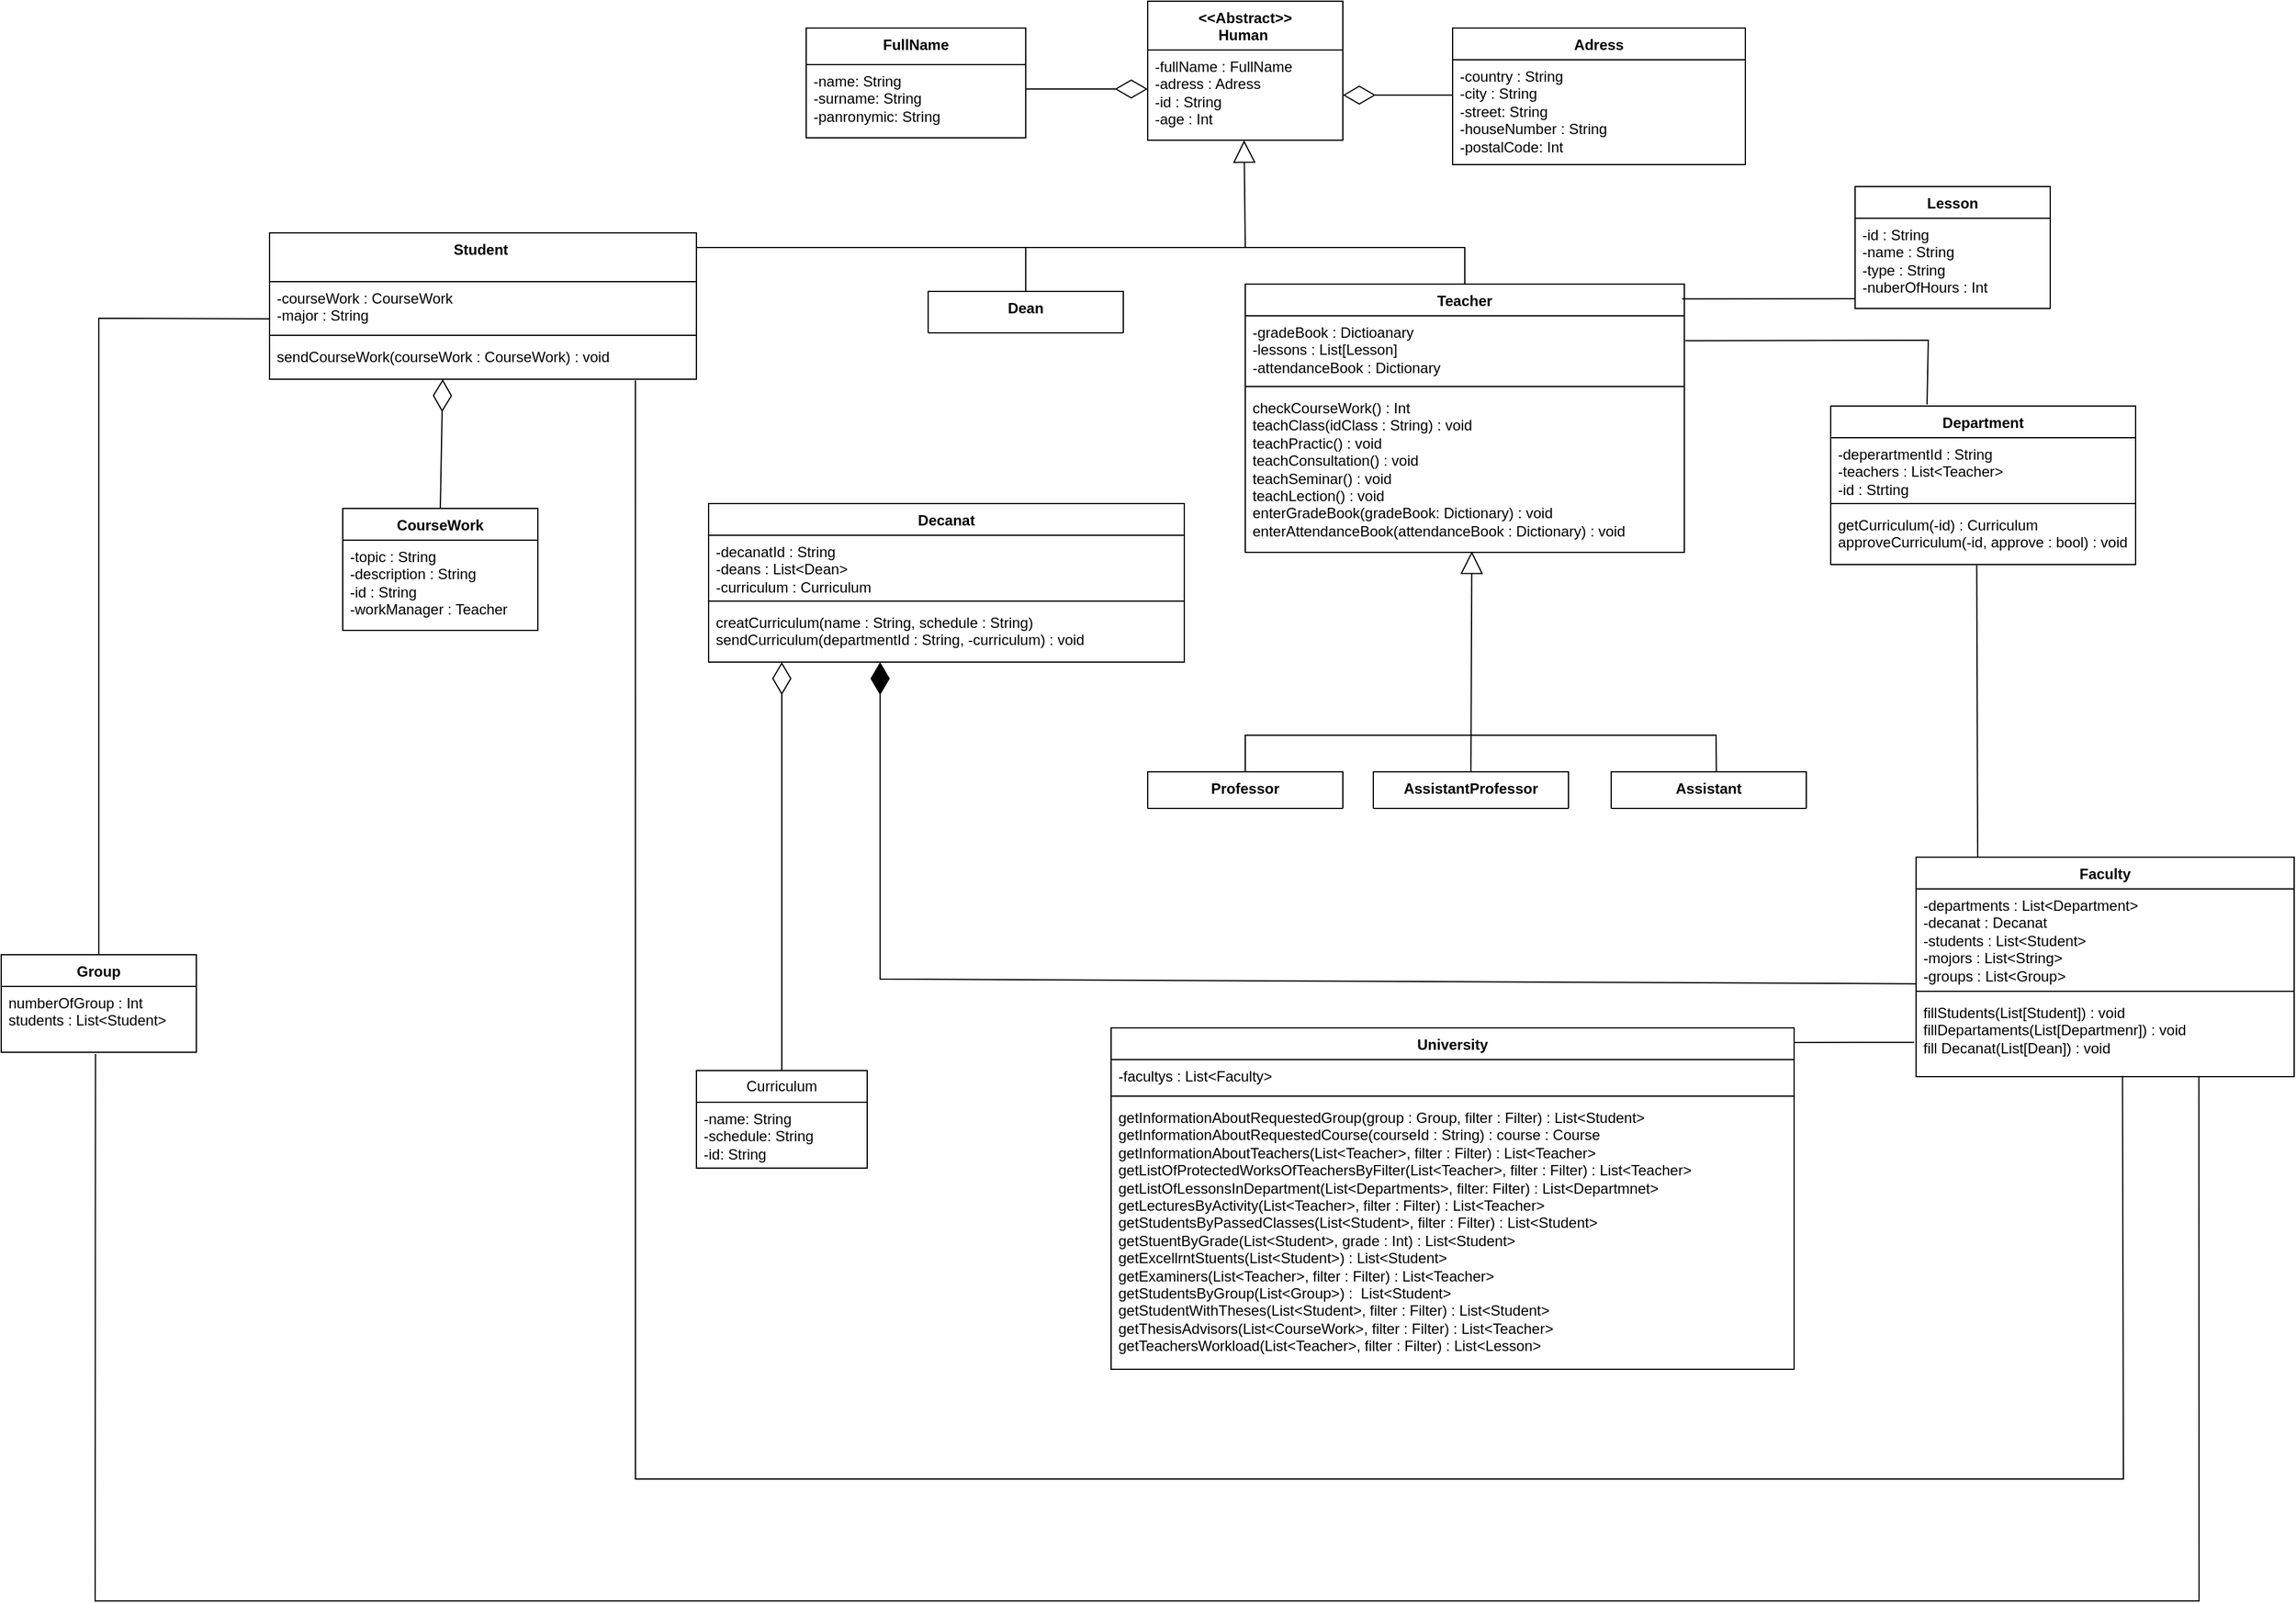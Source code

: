 <mxfile version="22.1.11" type="device">
  <diagram name="Page-1" id="uLWutHsh9H5jnmKMyYdZ">
    <mxGraphModel dx="1919" dy="1296" grid="1" gridSize="10" guides="1" tooltips="1" connect="1" arrows="1" fold="1" page="1" pageScale="1" pageWidth="1100" pageHeight="850" math="0" shadow="0">
      <root>
        <mxCell id="0" />
        <mxCell id="1" parent="0" />
        <mxCell id="XazD7XK5eJe6dAyfY3j4-5" value="&amp;lt;&amp;lt;Abstract&amp;gt;&amp;gt;&lt;br&gt;Human&amp;nbsp;" style="swimlane;fontStyle=1;align=center;verticalAlign=top;childLayout=stackLayout;horizontal=1;startSize=40;horizontalStack=0;resizeParent=1;resizeParentMax=0;resizeLast=0;collapsible=1;marginBottom=0;whiteSpace=wrap;html=1;" parent="1" vertex="1">
          <mxGeometry x="40" y="-532" width="160" height="114" as="geometry" />
        </mxCell>
        <mxCell id="XazD7XK5eJe6dAyfY3j4-6" value="-fullName : FullName&lt;br&gt;-adress : Adress&lt;br&gt;-id : String&lt;br&gt;-age : Int" style="text;strokeColor=none;fillColor=none;align=left;verticalAlign=top;spacingLeft=4;spacingRight=4;overflow=hidden;rotatable=0;points=[[0,0.5],[1,0.5]];portConstraint=eastwest;whiteSpace=wrap;html=1;" parent="XazD7XK5eJe6dAyfY3j4-5" vertex="1">
          <mxGeometry y="40" width="160" height="74" as="geometry" />
        </mxCell>
        <mxCell id="XazD7XK5eJe6dAyfY3j4-7" value="" style="line;strokeWidth=1;fillColor=none;align=left;verticalAlign=middle;spacingTop=-1;spacingLeft=3;spacingRight=3;rotatable=0;labelPosition=right;points=[];portConstraint=eastwest;strokeColor=inherit;" parent="XazD7XK5eJe6dAyfY3j4-5" vertex="1">
          <mxGeometry y="114" width="160" as="geometry" />
        </mxCell>
        <mxCell id="XazD7XK5eJe6dAyfY3j4-9" value="FullName" style="swimlane;fontStyle=1;align=center;verticalAlign=top;childLayout=stackLayout;horizontal=1;startSize=30;horizontalStack=0;resizeParent=1;resizeParentMax=0;resizeLast=0;collapsible=1;marginBottom=0;whiteSpace=wrap;html=1;" parent="1" vertex="1">
          <mxGeometry x="-240" y="-510" width="180" height="90" as="geometry" />
        </mxCell>
        <mxCell id="XazD7XK5eJe6dAyfY3j4-10" value="-name: String&lt;br&gt;-surname: String&lt;br&gt;-panronymic: String" style="text;strokeColor=none;fillColor=none;align=left;verticalAlign=top;spacingLeft=4;spacingRight=4;overflow=hidden;rotatable=0;points=[[0,0.5],[1,0.5]];portConstraint=eastwest;whiteSpace=wrap;html=1;" parent="XazD7XK5eJe6dAyfY3j4-9" vertex="1">
          <mxGeometry y="30" width="180" height="60" as="geometry" />
        </mxCell>
        <mxCell id="XazD7XK5eJe6dAyfY3j4-17" value="Adress" style="swimlane;fontStyle=1;align=center;verticalAlign=top;childLayout=stackLayout;horizontal=1;startSize=26;horizontalStack=0;resizeParent=1;resizeParentMax=0;resizeLast=0;collapsible=1;marginBottom=0;whiteSpace=wrap;html=1;" parent="1" vertex="1">
          <mxGeometry x="290" y="-510" width="240" height="112" as="geometry" />
        </mxCell>
        <mxCell id="XazD7XK5eJe6dAyfY3j4-18" value="-country : String&lt;br&gt;-city : String&lt;br&gt;-street: String&lt;br&gt;-houseNumber : String&lt;br&gt;-postalCode: Int" style="text;strokeColor=none;fillColor=none;align=left;verticalAlign=top;spacingLeft=4;spacingRight=4;overflow=hidden;rotatable=0;points=[[0,0.5],[1,0.5]];portConstraint=eastwest;whiteSpace=wrap;html=1;" parent="XazD7XK5eJe6dAyfY3j4-17" vertex="1">
          <mxGeometry y="26" width="240" height="86" as="geometry" />
        </mxCell>
        <mxCell id="XazD7XK5eJe6dAyfY3j4-19" value="" style="line;strokeWidth=1;fillColor=none;align=left;verticalAlign=middle;spacingTop=-1;spacingLeft=3;spacingRight=3;rotatable=0;labelPosition=right;points=[];portConstraint=eastwest;strokeColor=inherit;" parent="XazD7XK5eJe6dAyfY3j4-17" vertex="1">
          <mxGeometry y="112" width="240" as="geometry" />
        </mxCell>
        <mxCell id="XazD7XK5eJe6dAyfY3j4-21" value="Student&amp;nbsp;" style="swimlane;fontStyle=1;align=center;verticalAlign=top;childLayout=stackLayout;horizontal=1;startSize=40;horizontalStack=0;resizeParent=1;resizeParentMax=0;resizeLast=0;collapsible=1;marginBottom=0;whiteSpace=wrap;html=1;" parent="1" vertex="1">
          <mxGeometry x="-680" y="-342" width="350" height="120" as="geometry" />
        </mxCell>
        <mxCell id="XazD7XK5eJe6dAyfY3j4-22" value="-courseWork : CourseWork&lt;br&gt;-major : String" style="text;strokeColor=none;fillColor=none;align=left;verticalAlign=top;spacingLeft=4;spacingRight=4;overflow=hidden;rotatable=0;points=[[0,0.5],[1,0.5]];portConstraint=eastwest;whiteSpace=wrap;html=1;" parent="XazD7XK5eJe6dAyfY3j4-21" vertex="1">
          <mxGeometry y="40" width="350" height="40" as="geometry" />
        </mxCell>
        <mxCell id="XazD7XK5eJe6dAyfY3j4-23" value="" style="line;strokeWidth=1;fillColor=none;align=left;verticalAlign=middle;spacingTop=-1;spacingLeft=3;spacingRight=3;rotatable=0;labelPosition=right;points=[];portConstraint=eastwest;strokeColor=inherit;" parent="XazD7XK5eJe6dAyfY3j4-21" vertex="1">
          <mxGeometry y="80" width="350" height="8" as="geometry" />
        </mxCell>
        <mxCell id="XazD7XK5eJe6dAyfY3j4-24" value="sendCourseWork(courseWork : CourseWork) : void" style="text;strokeColor=none;fillColor=none;align=left;verticalAlign=top;spacingLeft=4;spacingRight=4;overflow=hidden;rotatable=0;points=[[0,0.5],[1,0.5]];portConstraint=eastwest;whiteSpace=wrap;html=1;" parent="XazD7XK5eJe6dAyfY3j4-21" vertex="1">
          <mxGeometry y="88" width="350" height="32" as="geometry" />
        </mxCell>
        <mxCell id="XazD7XK5eJe6dAyfY3j4-25" value="Teacher" style="swimlane;fontStyle=1;align=center;verticalAlign=top;childLayout=stackLayout;horizontal=1;startSize=26;horizontalStack=0;resizeParent=1;resizeParentMax=0;resizeLast=0;collapsible=1;marginBottom=0;whiteSpace=wrap;html=1;" parent="1" vertex="1">
          <mxGeometry x="120" y="-300" width="360" height="220" as="geometry" />
        </mxCell>
        <mxCell id="XazD7XK5eJe6dAyfY3j4-26" value="-gradeBook : Dictioanary&lt;br&gt;-lessons : List[Lesson]&lt;br&gt;-attendanceBook : Dictionary" style="text;strokeColor=none;fillColor=none;align=left;verticalAlign=top;spacingLeft=4;spacingRight=4;overflow=hidden;rotatable=0;points=[[0,0.5],[1,0.5]];portConstraint=eastwest;whiteSpace=wrap;html=1;" parent="XazD7XK5eJe6dAyfY3j4-25" vertex="1">
          <mxGeometry y="26" width="360" height="54" as="geometry" />
        </mxCell>
        <mxCell id="XazD7XK5eJe6dAyfY3j4-27" value="" style="line;strokeWidth=1;fillColor=none;align=left;verticalAlign=middle;spacingTop=-1;spacingLeft=3;spacingRight=3;rotatable=0;labelPosition=right;points=[];portConstraint=eastwest;strokeColor=inherit;" parent="XazD7XK5eJe6dAyfY3j4-25" vertex="1">
          <mxGeometry y="80" width="360" height="8" as="geometry" />
        </mxCell>
        <mxCell id="XazD7XK5eJe6dAyfY3j4-28" value="checkCourseWork() : Int&lt;br&gt;teachClass(idClass : String) : void&lt;br&gt;teachPractic() : void&lt;br&gt;teachConsultation() : void&lt;br&gt;teachSeminar() : void&lt;br&gt;teachLection() : void&lt;br&gt;enterGradeBook(gradeBook: Dictionary) : void&lt;br&gt;enterAttendanceBook(attendanceBook : Dictionary) : void&amp;nbsp;" style="text;strokeColor=none;fillColor=none;align=left;verticalAlign=top;spacingLeft=4;spacingRight=4;overflow=hidden;rotatable=0;points=[[0,0.5],[1,0.5]];portConstraint=eastwest;whiteSpace=wrap;html=1;" parent="XazD7XK5eJe6dAyfY3j4-25" vertex="1">
          <mxGeometry y="88" width="360" height="132" as="geometry" />
        </mxCell>
        <mxCell id="ZtgNmYynmjVqdtdNXjMd-1" value="Assistant&lt;br&gt;&lt;br&gt;&lt;br&gt;" style="swimlane;fontStyle=1;align=center;verticalAlign=top;childLayout=stackLayout;horizontal=1;startSize=30;horizontalStack=0;resizeParent=1;resizeParentMax=0;resizeLast=0;collapsible=1;marginBottom=0;whiteSpace=wrap;html=1;" parent="1" vertex="1">
          <mxGeometry x="420" y="100" width="160" height="30" as="geometry" />
        </mxCell>
        <mxCell id="ZtgNmYynmjVqdtdNXjMd-5" value="AssistantProfessor" style="swimlane;fontStyle=1;align=center;verticalAlign=top;childLayout=stackLayout;horizontal=1;startSize=30;horizontalStack=0;resizeParent=1;resizeParentMax=0;resizeLast=0;collapsible=1;marginBottom=0;whiteSpace=wrap;html=1;" parent="1" vertex="1">
          <mxGeometry x="225" y="100" width="160" height="30" as="geometry" />
        </mxCell>
        <mxCell id="ZtgNmYynmjVqdtdNXjMd-9" value="Professor" style="swimlane;fontStyle=1;align=center;verticalAlign=top;childLayout=stackLayout;horizontal=1;startSize=30;horizontalStack=0;resizeParent=1;resizeParentMax=0;resizeLast=0;collapsible=1;marginBottom=0;whiteSpace=wrap;html=1;" parent="1" vertex="1">
          <mxGeometry x="40" y="100" width="160" height="30" as="geometry">
            <mxRectangle x="40" y="100" width="100" height="30" as="alternateBounds" />
          </mxGeometry>
        </mxCell>
        <mxCell id="ZtgNmYynmjVqdtdNXjMd-17" value="CourseWork" style="swimlane;fontStyle=1;align=center;verticalAlign=top;childLayout=stackLayout;horizontal=1;startSize=26;horizontalStack=0;resizeParent=1;resizeParentMax=0;resizeLast=0;collapsible=1;marginBottom=0;whiteSpace=wrap;html=1;" parent="1" vertex="1">
          <mxGeometry x="-620" y="-116" width="160" height="100" as="geometry" />
        </mxCell>
        <mxCell id="ZtgNmYynmjVqdtdNXjMd-18" value="-topic : String&lt;br&gt;-description : String&lt;br&gt;-id : String&lt;br&gt;-workManager : Teacher" style="text;strokeColor=none;fillColor=none;align=left;verticalAlign=top;spacingLeft=4;spacingRight=4;overflow=hidden;rotatable=0;points=[[0,0.5],[1,0.5]];portConstraint=eastwest;whiteSpace=wrap;html=1;" parent="ZtgNmYynmjVqdtdNXjMd-17" vertex="1">
          <mxGeometry y="26" width="160" height="74" as="geometry" />
        </mxCell>
        <mxCell id="7ef6itl0ADpy9ATKDCFH-1" value="Decanat" style="swimlane;fontStyle=1;align=center;verticalAlign=top;childLayout=stackLayout;horizontal=1;startSize=26;horizontalStack=0;resizeParent=1;resizeParentMax=0;resizeLast=0;collapsible=1;marginBottom=0;whiteSpace=wrap;html=1;" parent="1" vertex="1">
          <mxGeometry x="-320" y="-120" width="390" height="130" as="geometry" />
        </mxCell>
        <mxCell id="7ef6itl0ADpy9ATKDCFH-2" value="-decanatId : String&lt;br&gt;-deans : List&amp;lt;Dean&amp;gt;&lt;br&gt;-curriculum :&amp;nbsp;Curriculum" style="text;strokeColor=none;fillColor=none;align=left;verticalAlign=top;spacingLeft=4;spacingRight=4;overflow=hidden;rotatable=0;points=[[0,0.5],[1,0.5]];portConstraint=eastwest;whiteSpace=wrap;html=1;" parent="7ef6itl0ADpy9ATKDCFH-1" vertex="1">
          <mxGeometry y="26" width="390" height="50" as="geometry" />
        </mxCell>
        <mxCell id="7ef6itl0ADpy9ATKDCFH-3" value="" style="line;strokeWidth=1;fillColor=none;align=left;verticalAlign=middle;spacingTop=-1;spacingLeft=3;spacingRight=3;rotatable=0;labelPosition=right;points=[];portConstraint=eastwest;strokeColor=inherit;" parent="7ef6itl0ADpy9ATKDCFH-1" vertex="1">
          <mxGeometry y="76" width="390" height="8" as="geometry" />
        </mxCell>
        <mxCell id="7ef6itl0ADpy9ATKDCFH-4" value="creatCurriculum(name : String, schedule : String)&lt;br&gt;sendCurriculum(departmentId : String, -curriculum) : void" style="text;strokeColor=none;fillColor=none;align=left;verticalAlign=top;spacingLeft=4;spacingRight=4;overflow=hidden;rotatable=0;points=[[0,0.5],[1,0.5]];portConstraint=eastwest;whiteSpace=wrap;html=1;" parent="7ef6itl0ADpy9ATKDCFH-1" vertex="1">
          <mxGeometry y="84" width="390" height="46" as="geometry" />
        </mxCell>
        <mxCell id="7ef6itl0ADpy9ATKDCFH-9" value="Department" style="swimlane;fontStyle=1;align=center;verticalAlign=top;childLayout=stackLayout;horizontal=1;startSize=26;horizontalStack=0;resizeParent=1;resizeParentMax=0;resizeLast=0;collapsible=1;marginBottom=0;whiteSpace=wrap;html=1;" parent="1" vertex="1">
          <mxGeometry x="600" y="-200" width="250" height="130" as="geometry" />
        </mxCell>
        <mxCell id="7ef6itl0ADpy9ATKDCFH-10" value="-deperartmentId : String&lt;br&gt;-teachers : List&amp;lt;Teacher&amp;gt;&lt;br&gt;-id : Strting" style="text;strokeColor=none;fillColor=none;align=left;verticalAlign=top;spacingLeft=4;spacingRight=4;overflow=hidden;rotatable=0;points=[[0,0.5],[1,0.5]];portConstraint=eastwest;whiteSpace=wrap;html=1;" parent="7ef6itl0ADpy9ATKDCFH-9" vertex="1">
          <mxGeometry y="26" width="250" height="50" as="geometry" />
        </mxCell>
        <mxCell id="7ef6itl0ADpy9ATKDCFH-11" value="" style="line;strokeWidth=1;fillColor=none;align=left;verticalAlign=middle;spacingTop=-1;spacingLeft=3;spacingRight=3;rotatable=0;labelPosition=right;points=[];portConstraint=eastwest;strokeColor=inherit;" parent="7ef6itl0ADpy9ATKDCFH-9" vertex="1">
          <mxGeometry y="76" width="250" height="8" as="geometry" />
        </mxCell>
        <mxCell id="7ef6itl0ADpy9ATKDCFH-12" value="getCurriculum(-id) : Curriculum&lt;br&gt;approveCurriculum(-id, approve : bool) : void" style="text;strokeColor=none;fillColor=none;align=left;verticalAlign=top;spacingLeft=4;spacingRight=4;overflow=hidden;rotatable=0;points=[[0,0.5],[1,0.5]];portConstraint=eastwest;whiteSpace=wrap;html=1;" parent="7ef6itl0ADpy9ATKDCFH-9" vertex="1">
          <mxGeometry y="84" width="250" height="46" as="geometry" />
        </mxCell>
        <mxCell id="7ef6itl0ADpy9ATKDCFH-13" value="Dean" style="swimlane;fontStyle=1;align=center;verticalAlign=top;childLayout=stackLayout;horizontal=1;startSize=34;horizontalStack=0;resizeParent=1;resizeParentMax=0;resizeLast=0;collapsible=1;marginBottom=0;whiteSpace=wrap;html=1;" parent="1" vertex="1">
          <mxGeometry x="-140" y="-294" width="160" height="34" as="geometry" />
        </mxCell>
        <mxCell id="7ef6itl0ADpy9ATKDCFH-17" value="Faculty" style="swimlane;fontStyle=1;align=center;verticalAlign=top;childLayout=stackLayout;horizontal=1;startSize=26;horizontalStack=0;resizeParent=1;resizeParentMax=0;resizeLast=0;collapsible=1;marginBottom=0;whiteSpace=wrap;html=1;" parent="1" vertex="1">
          <mxGeometry x="670" y="170" width="310" height="180" as="geometry" />
        </mxCell>
        <mxCell id="7ef6itl0ADpy9ATKDCFH-18" value="-departments : List&amp;lt;Department&amp;gt;&lt;br&gt;-decanat : Decanat&lt;br&gt;-students : List&amp;lt;Student&amp;gt;&lt;br&gt;-mojors : List&amp;lt;String&amp;gt;&lt;br&gt;-groups : List&amp;lt;Group&amp;gt;&amp;nbsp;" style="text;strokeColor=none;fillColor=none;align=left;verticalAlign=top;spacingLeft=4;spacingRight=4;overflow=hidden;rotatable=0;points=[[0,0.5],[1,0.5]];portConstraint=eastwest;whiteSpace=wrap;html=1;" parent="7ef6itl0ADpy9ATKDCFH-17" vertex="1">
          <mxGeometry y="26" width="310" height="80" as="geometry" />
        </mxCell>
        <mxCell id="7ef6itl0ADpy9ATKDCFH-19" value="" style="line;strokeWidth=1;fillColor=none;align=left;verticalAlign=middle;spacingTop=-1;spacingLeft=3;spacingRight=3;rotatable=0;labelPosition=right;points=[];portConstraint=eastwest;strokeColor=inherit;" parent="7ef6itl0ADpy9ATKDCFH-17" vertex="1">
          <mxGeometry y="106" width="310" height="8" as="geometry" />
        </mxCell>
        <mxCell id="7ef6itl0ADpy9ATKDCFH-20" value="fillStudents(List[Student]) : void&lt;br&gt;fillDepartaments(List[Departmenr]) : void&lt;br&gt;fill Decanat(List[Dean]) : void" style="text;strokeColor=none;fillColor=none;align=left;verticalAlign=top;spacingLeft=4;spacingRight=4;overflow=hidden;rotatable=0;points=[[0,0.5],[1,0.5]];portConstraint=eastwest;whiteSpace=wrap;html=1;" parent="7ef6itl0ADpy9ATKDCFH-17" vertex="1">
          <mxGeometry y="114" width="310" height="66" as="geometry" />
        </mxCell>
        <mxCell id="7ef6itl0ADpy9ATKDCFH-21" value="University" style="swimlane;fontStyle=1;align=center;verticalAlign=top;childLayout=stackLayout;horizontal=1;startSize=26;horizontalStack=0;resizeParent=1;resizeParentMax=0;resizeLast=0;collapsible=1;marginBottom=0;whiteSpace=wrap;html=1;" parent="1" vertex="1">
          <mxGeometry x="10" y="310" width="560" height="280" as="geometry" />
        </mxCell>
        <mxCell id="7ef6itl0ADpy9ATKDCFH-22" value="-facultys : List&amp;lt;Faculty&amp;gt;" style="text;strokeColor=none;fillColor=none;align=left;verticalAlign=top;spacingLeft=4;spacingRight=4;overflow=hidden;rotatable=0;points=[[0,0.5],[1,0.5]];portConstraint=eastwest;whiteSpace=wrap;html=1;" parent="7ef6itl0ADpy9ATKDCFH-21" vertex="1">
          <mxGeometry y="26" width="560" height="26" as="geometry" />
        </mxCell>
        <mxCell id="7ef6itl0ADpy9ATKDCFH-23" value="" style="line;strokeWidth=1;fillColor=none;align=left;verticalAlign=middle;spacingTop=-1;spacingLeft=3;spacingRight=3;rotatable=0;labelPosition=right;points=[];portConstraint=eastwest;strokeColor=inherit;" parent="7ef6itl0ADpy9ATKDCFH-21" vertex="1">
          <mxGeometry y="52" width="560" height="8" as="geometry" />
        </mxCell>
        <mxCell id="7ef6itl0ADpy9ATKDCFH-24" value="getInformationAboutRequestedGroup(group : Group, filter : Filter) : List&amp;lt;Student&amp;gt;&lt;br&gt;getInformationAboutRequestedCourse(courseId : String) : course : Course&lt;br&gt;getInformationAboutTeachers(List&amp;lt;Teacher&amp;gt;, filter : Filter) : List&amp;lt;Teacher&amp;gt;&lt;br&gt;getListOfProtectedWorksOfTeachersByFilter(List&amp;lt;Teacher&amp;gt;, filter : Filter) : List&amp;lt;Teacher&amp;gt;&lt;br&gt;getListOfLessonsInDepartment(List&amp;lt;Departments&amp;gt;, filter: Filter) : List&amp;lt;Departmnet&amp;gt;&lt;br&gt;getLecturesByActivity(List&amp;lt;Teacher&amp;gt;, filter : Filter) : List&amp;lt;Teacher&amp;gt;&lt;br&gt;getStudentsByPassedClasses(List&amp;lt;Student&amp;gt;, filter : Filter) : List&amp;lt;Student&amp;gt;&lt;br&gt;getStuentByGrade(List&amp;lt;Student&amp;gt;, grade : Int) : List&amp;lt;Student&amp;gt;&lt;br&gt;getExcellrntStuents(List&amp;lt;Student&amp;gt;) : List&amp;lt;Student&amp;gt;&lt;br&gt;getExaminers(List&amp;lt;Teacher&amp;gt;, filter : Filter) : List&amp;lt;Teacher&amp;gt;&lt;br&gt;getStudentsByGroup(List&amp;lt;Group&amp;gt;) :&amp;nbsp; List&amp;lt;Student&amp;gt;&lt;br&gt;getStudentWithTheses(List&amp;lt;Student&amp;gt;, filter : Filter) : List&amp;lt;Student&amp;gt;&lt;br&gt;getThesisAdvisors(List&amp;lt;CourseWork&amp;gt;, filter : Filter) : List&amp;lt;Teacher&amp;gt;&lt;br&gt;getTeachersWorkload(List&amp;lt;Teacher&amp;gt;, filter : Filter) : List&amp;lt;Lesson&amp;gt;" style="text;strokeColor=none;fillColor=none;align=left;verticalAlign=top;spacingLeft=4;spacingRight=4;overflow=hidden;rotatable=0;points=[[0,0.5],[1,0.5]];portConstraint=eastwest;whiteSpace=wrap;html=1;" parent="7ef6itl0ADpy9ATKDCFH-21" vertex="1">
          <mxGeometry y="60" width="560" height="220" as="geometry" />
        </mxCell>
        <mxCell id="E4c63uG_bR85Fa3Yem5U-2" value="" style="endArrow=diamondThin;endFill=0;endSize=24;html=1;rounded=0;entryX=1;entryY=0.5;entryDx=0;entryDy=0;" parent="1" target="XazD7XK5eJe6dAyfY3j4-6" edge="1">
          <mxGeometry width="160" relative="1" as="geometry">
            <mxPoint x="290" y="-455" as="sourcePoint" />
            <mxPoint x="600" y="-400" as="targetPoint" />
          </mxGeometry>
        </mxCell>
        <mxCell id="E4c63uG_bR85Fa3Yem5U-6" value="" style="endArrow=block;endSize=16;endFill=0;html=1;rounded=0;exitX=0.5;exitY=0;exitDx=0;exitDy=0;entryX=0.494;entryY=0;entryDx=0;entryDy=0;entryPerimeter=0;" parent="1" source="XazD7XK5eJe6dAyfY3j4-25" target="XazD7XK5eJe6dAyfY3j4-7" edge="1">
          <mxGeometry x="-0.068" y="-30" width="160" relative="1" as="geometry">
            <mxPoint x="440" y="-210" as="sourcePoint" />
            <mxPoint x="120" y="-410" as="targetPoint" />
            <Array as="points">
              <mxPoint x="300" y="-330" />
              <mxPoint x="120" y="-330" />
            </Array>
            <mxPoint as="offset" />
          </mxGeometry>
        </mxCell>
        <mxCell id="E4c63uG_bR85Fa3Yem5U-8" value="" style="endArrow=none;html=1;rounded=0;exitX=0.5;exitY=0;exitDx=0;exitDy=0;" parent="1" source="7ef6itl0ADpy9ATKDCFH-13" edge="1">
          <mxGeometry width="50" height="50" relative="1" as="geometry">
            <mxPoint x="270" y="-120" as="sourcePoint" />
            <mxPoint x="120" y="-330" as="targetPoint" />
            <Array as="points">
              <mxPoint x="-60" y="-330" />
            </Array>
          </mxGeometry>
        </mxCell>
        <mxCell id="E4c63uG_bR85Fa3Yem5U-9" value="" style="endArrow=block;endSize=16;endFill=0;html=1;rounded=0;exitX=0.5;exitY=0;exitDx=0;exitDy=0;entryX=0.516;entryY=0.994;entryDx=0;entryDy=0;entryPerimeter=0;" parent="1" source="ZtgNmYynmjVqdtdNXjMd-5" target="XazD7XK5eJe6dAyfY3j4-28" edge="1">
          <mxGeometry width="160" relative="1" as="geometry">
            <mxPoint x="290" as="sourcePoint" />
            <mxPoint x="450" as="targetPoint" />
          </mxGeometry>
        </mxCell>
        <mxCell id="E4c63uG_bR85Fa3Yem5U-11" value="" style="endArrow=none;html=1;rounded=0;exitX=0.5;exitY=0;exitDx=0;exitDy=0;" parent="1" source="ZtgNmYynmjVqdtdNXjMd-9" edge="1">
          <mxGeometry width="50" height="50" relative="1" as="geometry">
            <mxPoint x="350" y="180" as="sourcePoint" />
            <mxPoint x="310" y="70" as="targetPoint" />
            <Array as="points">
              <mxPoint x="120" y="70" />
            </Array>
          </mxGeometry>
        </mxCell>
        <mxCell id="E4c63uG_bR85Fa3Yem5U-12" value="" style="endArrow=none;html=1;rounded=0;entryX=0.539;entryY=0.006;entryDx=0;entryDy=0;entryPerimeter=0;" parent="1" target="ZtgNmYynmjVqdtdNXjMd-1" edge="1">
          <mxGeometry width="50" height="50" relative="1" as="geometry">
            <mxPoint x="310" y="70" as="sourcePoint" />
            <mxPoint x="400" y="130" as="targetPoint" />
            <Array as="points">
              <mxPoint x="506" y="70" />
            </Array>
          </mxGeometry>
        </mxCell>
        <mxCell id="E4c63uG_bR85Fa3Yem5U-13" value="" style="endArrow=diamondThin;endFill=0;endSize=24;html=1;rounded=0;" parent="1" edge="1">
          <mxGeometry width="160" relative="1" as="geometry">
            <mxPoint x="-60" y="-460" as="sourcePoint" />
            <mxPoint x="40" y="-460" as="targetPoint" />
          </mxGeometry>
        </mxCell>
        <mxCell id="E4c63uG_bR85Fa3Yem5U-18" value="" style="endArrow=none;html=1;rounded=0;" parent="1" edge="1">
          <mxGeometry width="50" height="50" relative="1" as="geometry">
            <mxPoint x="-330" y="-330" as="sourcePoint" />
            <mxPoint x="-60" y="-330" as="targetPoint" />
          </mxGeometry>
        </mxCell>
        <mxCell id="E4c63uG_bR85Fa3Yem5U-19" value="" style="endArrow=diamondThin;endFill=0;endSize=24;html=1;rounded=0;exitX=0.5;exitY=0;exitDx=0;exitDy=0;" parent="1" source="ZtgNmYynmjVqdtdNXjMd-17" edge="1">
          <mxGeometry width="160" relative="1" as="geometry">
            <mxPoint x="-350" y="-222" as="sourcePoint" />
            <mxPoint x="-538" y="-222" as="targetPoint" />
          </mxGeometry>
        </mxCell>
        <mxCell id="E4c63uG_bR85Fa3Yem5U-21" value="" style="endArrow=none;html=1;rounded=0;exitX=0.316;exitY=-0.01;exitDx=0;exitDy=0;entryX=1.002;entryY=0.378;entryDx=0;entryDy=0;entryPerimeter=0;exitPerimeter=0;" parent="1" source="7ef6itl0ADpy9ATKDCFH-9" target="XazD7XK5eJe6dAyfY3j4-26" edge="1">
          <mxGeometry width="50" height="50" relative="1" as="geometry">
            <mxPoint x="110" y="-50" as="sourcePoint" />
            <mxPoint x="160" y="-100" as="targetPoint" />
            <Array as="points">
              <mxPoint x="680" y="-254" />
            </Array>
          </mxGeometry>
        </mxCell>
        <mxCell id="E4c63uG_bR85Fa3Yem5U-27" value="" style="endArrow=none;html=1;rounded=0;exitX=0.857;exitY=1.029;exitDx=0;exitDy=0;exitPerimeter=0;entryX=0.546;entryY=0.99;entryDx=0;entryDy=0;entryPerimeter=0;" parent="1" source="XazD7XK5eJe6dAyfY3j4-24" target="7ef6itl0ADpy9ATKDCFH-20" edge="1">
          <mxGeometry width="50" height="50" relative="1" as="geometry">
            <mxPoint x="-280" y="-340" as="sourcePoint" />
            <mxPoint x="840" y="430" as="targetPoint" />
            <Array as="points">
              <mxPoint x="-380" y="680" />
              <mxPoint x="190" y="680" />
              <mxPoint x="840" y="680" />
            </Array>
          </mxGeometry>
        </mxCell>
        <mxCell id="E4c63uG_bR85Fa3Yem5U-28" value="" style="endArrow=diamondThin;endFill=1;endSize=24;html=1;rounded=0;exitX=-0.002;exitY=0.598;exitDx=0;exitDy=0;exitPerimeter=0;" parent="1" edge="1">
          <mxGeometry width="160" relative="1" as="geometry">
            <mxPoint x="670.0" y="273.84" as="sourcePoint" />
            <mxPoint x="-179.38" y="10.0" as="targetPoint" />
            <Array as="points">
              <mxPoint x="-179.38" y="270.0" />
            </Array>
          </mxGeometry>
        </mxCell>
        <mxCell id="6QaSU9edA8EOSZY9ZWwp-10" value="" style="endArrow=none;html=1;rounded=0;exitX=0.163;exitY=0.003;exitDx=0;exitDy=0;exitPerimeter=0;entryX=0.479;entryY=1.013;entryDx=0;entryDy=0;entryPerimeter=0;" parent="1" source="7ef6itl0ADpy9ATKDCFH-17" target="7ef6itl0ADpy9ATKDCFH-12" edge="1">
          <mxGeometry width="50" height="50" relative="1" as="geometry">
            <mxPoint x="721" y="160" as="sourcePoint" />
            <mxPoint x="720" y="-60" as="targetPoint" />
            <Array as="points" />
          </mxGeometry>
        </mxCell>
        <mxCell id="ISQjw2y_NrvmpQKH5KQh-1" value="Group" style="swimlane;fontStyle=1;align=center;verticalAlign=top;childLayout=stackLayout;horizontal=1;startSize=26;horizontalStack=0;resizeParent=1;resizeParentMax=0;resizeLast=0;collapsible=1;marginBottom=0;whiteSpace=wrap;html=1;" parent="1" vertex="1">
          <mxGeometry x="-900" y="250" width="160" height="80" as="geometry" />
        </mxCell>
        <mxCell id="ISQjw2y_NrvmpQKH5KQh-2" value="numberOfGroup : Int&lt;br&gt;students : List&amp;lt;Student&amp;gt;" style="text;strokeColor=none;fillColor=none;align=left;verticalAlign=top;spacingLeft=4;spacingRight=4;overflow=hidden;rotatable=0;points=[[0,0.5],[1,0.5]];portConstraint=eastwest;whiteSpace=wrap;html=1;" parent="ISQjw2y_NrvmpQKH5KQh-1" vertex="1">
          <mxGeometry y="26" width="160" height="54" as="geometry" />
        </mxCell>
        <mxCell id="ISQjw2y_NrvmpQKH5KQh-9" value="" style="endArrow=none;html=1;rounded=0;exitX=0.5;exitY=0;exitDx=0;exitDy=0;entryX=0.001;entryY=0.762;entryDx=0;entryDy=0;entryPerimeter=0;" parent="1" source="ISQjw2y_NrvmpQKH5KQh-1" target="XazD7XK5eJe6dAyfY3j4-22" edge="1">
          <mxGeometry width="50" height="50" relative="1" as="geometry">
            <mxPoint x="-310" y="190" as="sourcePoint" />
            <mxPoint x="-260" y="140" as="targetPoint" />
            <Array as="points">
              <mxPoint x="-820" y="-272" />
            </Array>
          </mxGeometry>
        </mxCell>
        <mxCell id="ISQjw2y_NrvmpQKH5KQh-10" value="" style="endArrow=none;html=1;rounded=0;exitX=0.483;exitY=1.025;exitDx=0;exitDy=0;exitPerimeter=0;entryX=0.748;entryY=1;entryDx=0;entryDy=0;entryPerimeter=0;" parent="1" source="ISQjw2y_NrvmpQKH5KQh-2" target="7ef6itl0ADpy9ATKDCFH-20" edge="1">
          <mxGeometry width="50" height="50" relative="1" as="geometry">
            <mxPoint x="-310" y="500" as="sourcePoint" />
            <mxPoint x="-430" y="760" as="targetPoint" />
            <Array as="points">
              <mxPoint x="-823" y="780" />
              <mxPoint x="902" y="780" />
            </Array>
          </mxGeometry>
        </mxCell>
        <mxCell id="ISQjw2y_NrvmpQKH5KQh-11" value="Lesson" style="swimlane;fontStyle=1;align=center;verticalAlign=top;childLayout=stackLayout;horizontal=1;startSize=26;horizontalStack=0;resizeParent=1;resizeParentMax=0;resizeLast=0;collapsible=1;marginBottom=0;whiteSpace=wrap;html=1;" parent="1" vertex="1">
          <mxGeometry x="620" y="-380" width="160" height="100" as="geometry" />
        </mxCell>
        <mxCell id="ISQjw2y_NrvmpQKH5KQh-12" value="-id : String&lt;br&gt;-name : String&lt;br&gt;-type : String&lt;br&gt;-nuberOfHours : Int" style="text;strokeColor=none;fillColor=none;align=left;verticalAlign=top;spacingLeft=4;spacingRight=4;overflow=hidden;rotatable=0;points=[[0,0.5],[1,0.5]];portConstraint=eastwest;whiteSpace=wrap;html=1;" parent="ISQjw2y_NrvmpQKH5KQh-11" vertex="1">
          <mxGeometry y="26" width="160" height="74" as="geometry" />
        </mxCell>
        <mxCell id="ISQjw2y_NrvmpQKH5KQh-16" value="" style="endArrow=none;html=1;rounded=0;exitX=0.995;exitY=0.055;exitDx=0;exitDy=0;exitPerimeter=0;" parent="1" source="XazD7XK5eJe6dAyfY3j4-25" edge="1">
          <mxGeometry width="50" height="50" relative="1" as="geometry">
            <mxPoint x="720" y="-290" as="sourcePoint" />
            <mxPoint x="620" y="-288" as="targetPoint" />
          </mxGeometry>
        </mxCell>
        <mxCell id="ISQjw2y_NrvmpQKH5KQh-17" value="" style="endArrow=none;html=1;rounded=0;entryX=-0.005;entryY=0.573;entryDx=0;entryDy=0;entryPerimeter=0;" parent="1" target="7ef6itl0ADpy9ATKDCFH-20" edge="1">
          <mxGeometry width="50" height="50" relative="1" as="geometry">
            <mxPoint x="570" y="322" as="sourcePoint" />
            <mxPoint x="440" y="270" as="targetPoint" />
          </mxGeometry>
        </mxCell>
        <mxCell id="E-r8rgrUSaityFO4NlXB-1" value="Curriculum" style="swimlane;fontStyle=0;childLayout=stackLayout;horizontal=1;startSize=26;fillColor=none;horizontalStack=0;resizeParent=1;resizeParentMax=0;resizeLast=0;collapsible=1;marginBottom=0;whiteSpace=wrap;html=1;" parent="1" vertex="1">
          <mxGeometry x="-330" y="345" width="140" height="80" as="geometry" />
        </mxCell>
        <mxCell id="E-r8rgrUSaityFO4NlXB-2" value="-name: String&lt;br&gt;-schedule: String&lt;br&gt;-id: String" style="text;strokeColor=none;fillColor=none;align=left;verticalAlign=top;spacingLeft=4;spacingRight=4;overflow=hidden;rotatable=0;points=[[0,0.5],[1,0.5]];portConstraint=eastwest;whiteSpace=wrap;html=1;" parent="E-r8rgrUSaityFO4NlXB-1" vertex="1">
          <mxGeometry y="26" width="140" height="54" as="geometry" />
        </mxCell>
        <mxCell id="E-r8rgrUSaityFO4NlXB-7" value="" style="endArrow=diamondThin;endFill=0;endSize=24;html=1;rounded=0;exitX=0.5;exitY=0;exitDx=0;exitDy=0;" parent="1" source="E-r8rgrUSaityFO4NlXB-1" edge="1">
          <mxGeometry width="160" relative="1" as="geometry">
            <mxPoint x="-400" y="90" as="sourcePoint" />
            <mxPoint x="-260" y="10" as="targetPoint" />
          </mxGeometry>
        </mxCell>
      </root>
    </mxGraphModel>
  </diagram>
</mxfile>
